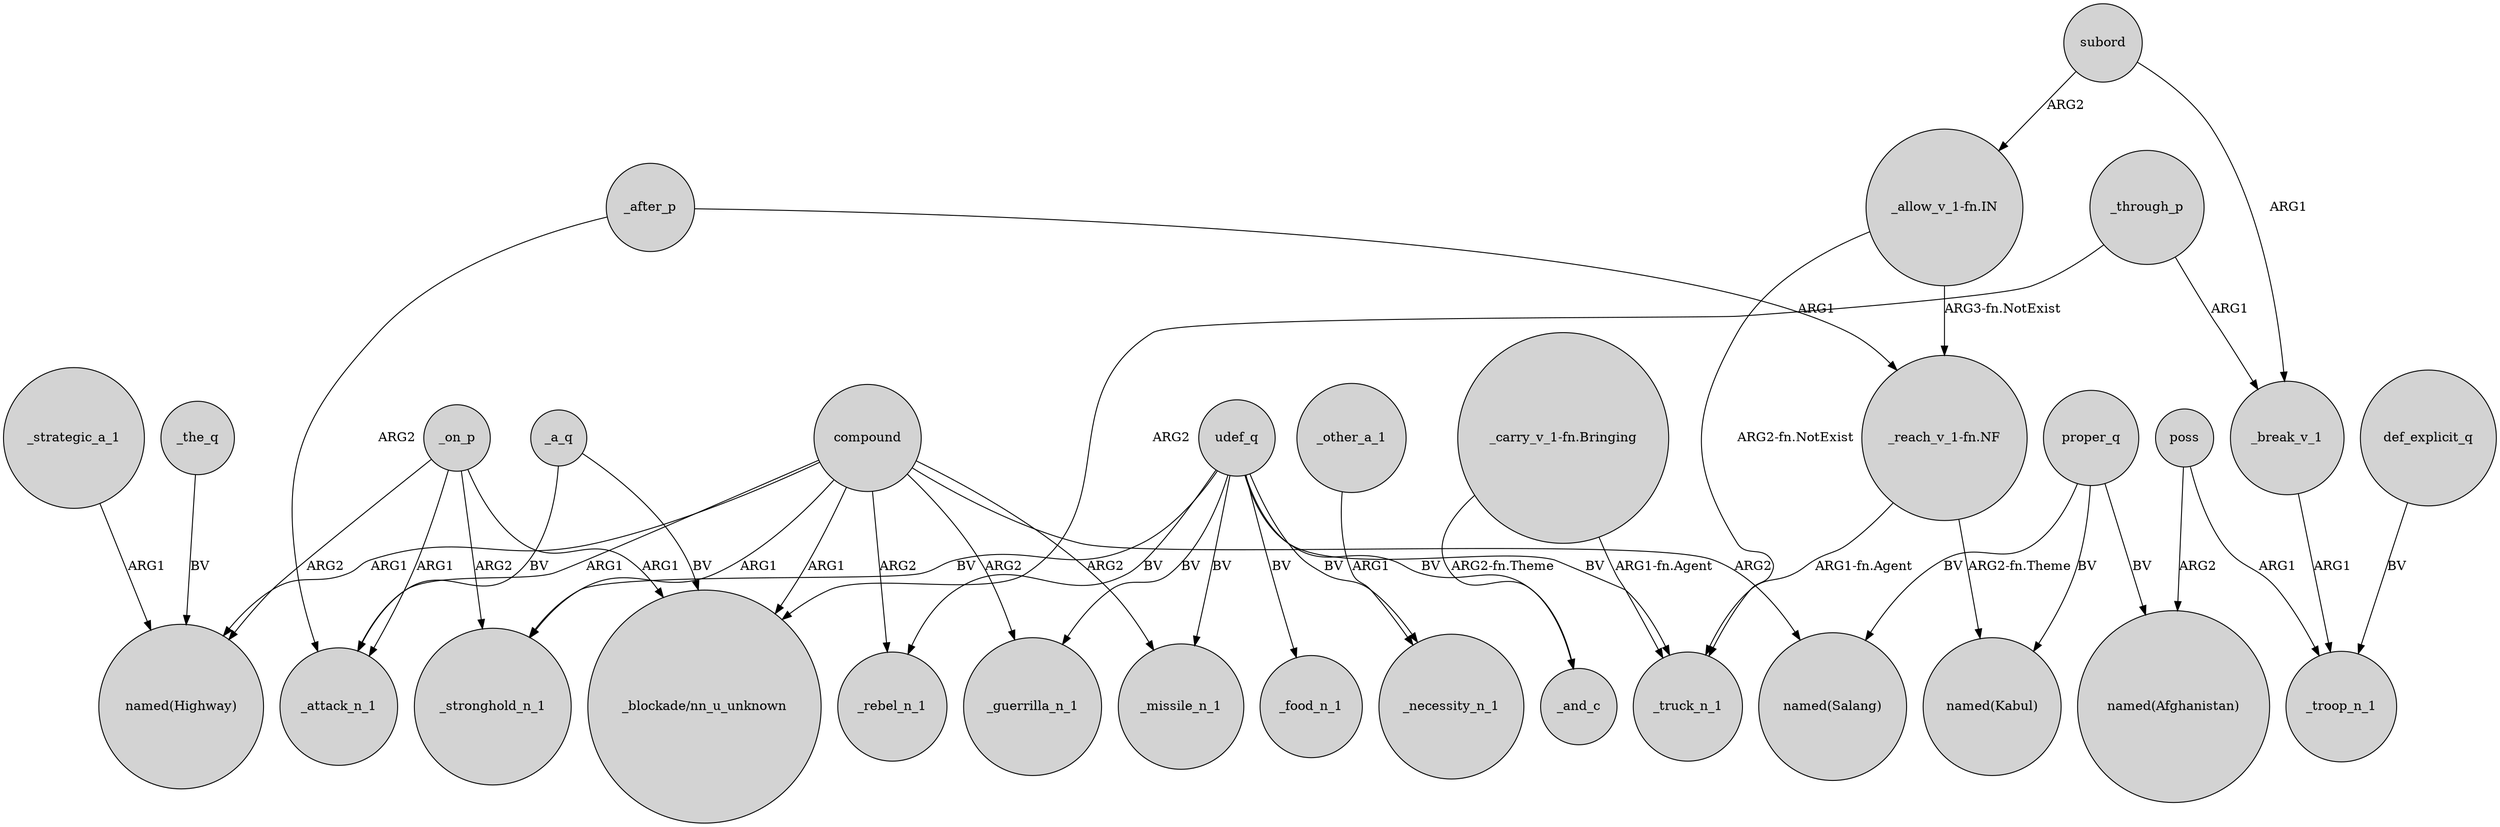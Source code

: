 digraph {
	node [shape=circle style=filled]
	compound -> "named(Highway)" [label=ARG1]
	poss -> "named(Afghanistan)" [label=ARG2]
	udef_q -> _stronghold_n_1 [label=BV]
	compound -> _stronghold_n_1 [label=ARG1]
	compound -> _attack_n_1 [label=ARG1]
	"_reach_v_1-fn.NF" -> _truck_n_1 [label="ARG1-fn.Agent"]
	"_allow_v_1-fn.IN" -> "_reach_v_1-fn.NF" [label="ARG3-fn.NotExist"]
	"_carry_v_1-fn.Bringing" -> _and_c [label="ARG2-fn.Theme"]
	_after_p -> _attack_n_1 [label=ARG2]
	compound -> _missile_n_1 [label=ARG2]
	_a_q -> _attack_n_1 [label=BV]
	_the_q -> "named(Highway)" [label=BV]
	subord -> _break_v_1 [label=ARG1]
	proper_q -> "named(Afghanistan)" [label=BV]
	_on_p -> _attack_n_1 [label=ARG1]
	"_allow_v_1-fn.IN" -> _truck_n_1 [label="ARG2-fn.NotExist"]
	udef_q -> _food_n_1 [label=BV]
	compound -> _rebel_n_1 [label=ARG2]
	udef_q -> _truck_n_1 [label=BV]
	compound -> "_blockade/nn_u_unknown" [label=ARG1]
	_other_a_1 -> _necessity_n_1 [label=ARG1]
	_strategic_a_1 -> "named(Highway)" [label=ARG1]
	poss -> _troop_n_1 [label=ARG1]
	_through_p -> _break_v_1 [label=ARG1]
	_through_p -> "_blockade/nn_u_unknown" [label=ARG2]
	_on_p -> "named(Highway)" [label=ARG2]
	compound -> "named(Salang)" [label=ARG2]
	proper_q -> "named(Salang)" [label=BV]
	_after_p -> "_reach_v_1-fn.NF" [label=ARG1]
	udef_q -> _rebel_n_1 [label=BV]
	def_explicit_q -> _troop_n_1 [label=BV]
	subord -> "_allow_v_1-fn.IN" [label=ARG2]
	udef_q -> _necessity_n_1 [label=BV]
	_break_v_1 -> _troop_n_1 [label=ARG1]
	_on_p -> "_blockade/nn_u_unknown" [label=ARG1]
	_on_p -> _stronghold_n_1 [label=ARG2]
	udef_q -> _and_c [label=BV]
	_a_q -> "_blockade/nn_u_unknown" [label=BV]
	proper_q -> "named(Kabul)" [label=BV]
	udef_q -> _missile_n_1 [label=BV]
	"_carry_v_1-fn.Bringing" -> _truck_n_1 [label="ARG1-fn.Agent"]
	compound -> _guerrilla_n_1 [label=ARG2]
	"_reach_v_1-fn.NF" -> "named(Kabul)" [label="ARG2-fn.Theme"]
	udef_q -> _guerrilla_n_1 [label=BV]
}
